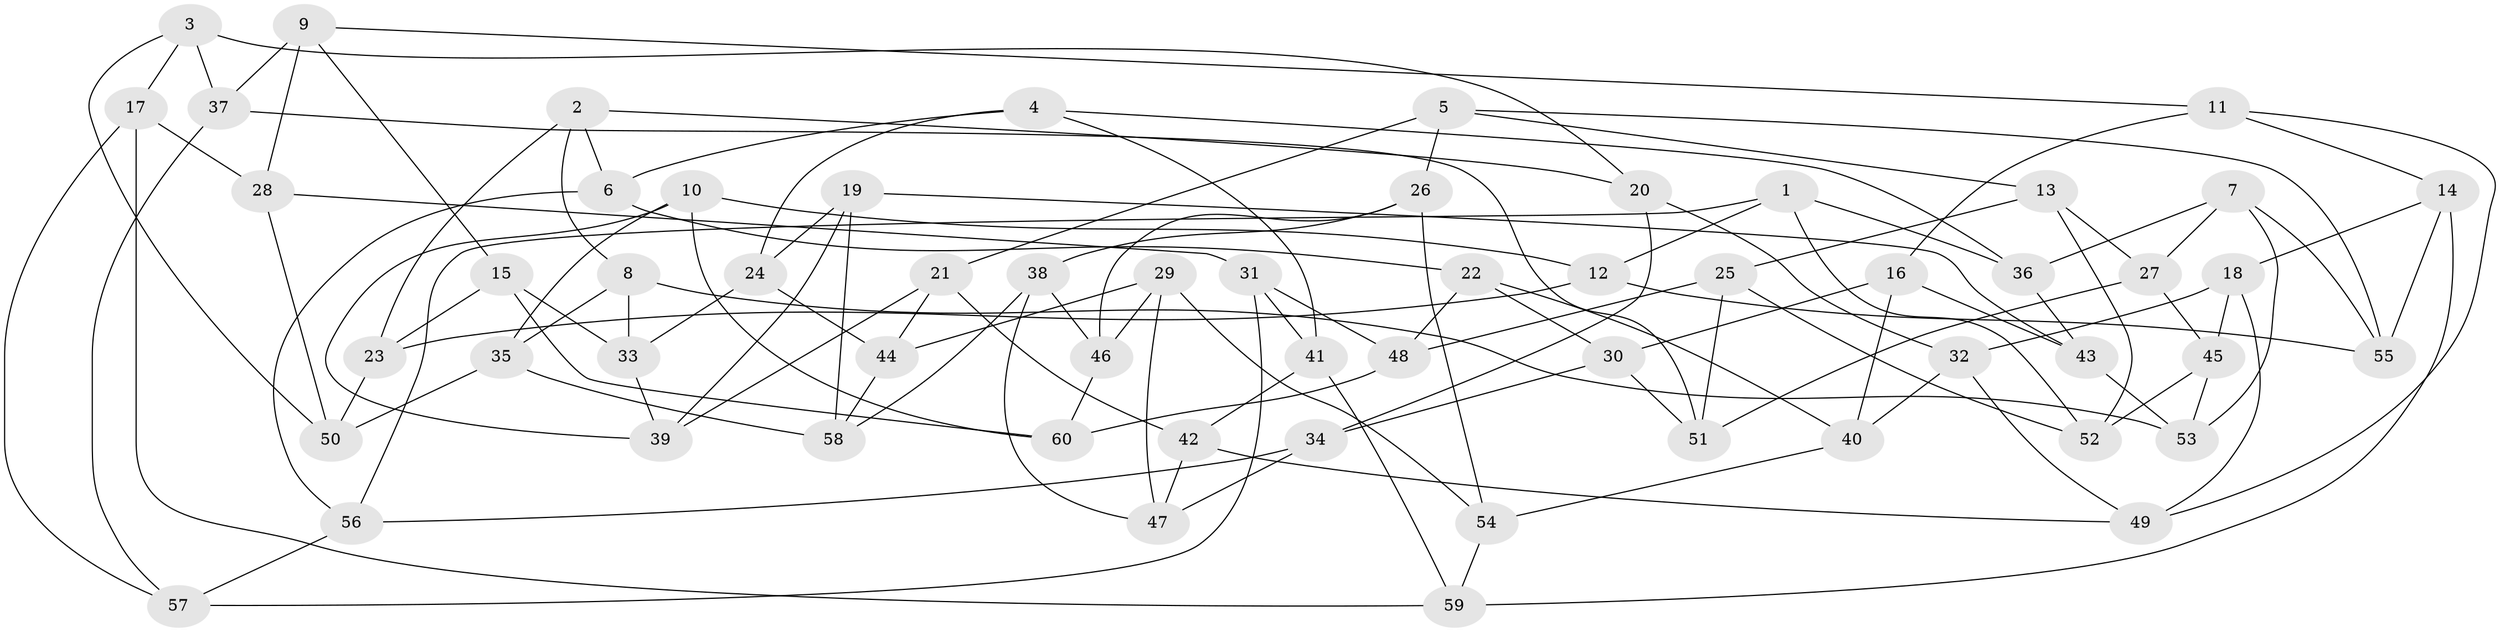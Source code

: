 // Generated by graph-tools (version 1.1) at 2025/11/02/27/25 16:11:51]
// undirected, 60 vertices, 120 edges
graph export_dot {
graph [start="1"]
  node [color=gray90,style=filled];
  1;
  2;
  3;
  4;
  5;
  6;
  7;
  8;
  9;
  10;
  11;
  12;
  13;
  14;
  15;
  16;
  17;
  18;
  19;
  20;
  21;
  22;
  23;
  24;
  25;
  26;
  27;
  28;
  29;
  30;
  31;
  32;
  33;
  34;
  35;
  36;
  37;
  38;
  39;
  40;
  41;
  42;
  43;
  44;
  45;
  46;
  47;
  48;
  49;
  50;
  51;
  52;
  53;
  54;
  55;
  56;
  57;
  58;
  59;
  60;
  1 -- 12;
  1 -- 36;
  1 -- 52;
  1 -- 56;
  2 -- 23;
  2 -- 6;
  2 -- 8;
  2 -- 20;
  3 -- 20;
  3 -- 17;
  3 -- 37;
  3 -- 50;
  4 -- 36;
  4 -- 24;
  4 -- 41;
  4 -- 6;
  5 -- 13;
  5 -- 55;
  5 -- 26;
  5 -- 21;
  6 -- 56;
  6 -- 22;
  7 -- 55;
  7 -- 36;
  7 -- 27;
  7 -- 53;
  8 -- 35;
  8 -- 33;
  8 -- 53;
  9 -- 28;
  9 -- 37;
  9 -- 11;
  9 -- 15;
  10 -- 39;
  10 -- 12;
  10 -- 60;
  10 -- 35;
  11 -- 14;
  11 -- 49;
  11 -- 16;
  12 -- 23;
  12 -- 55;
  13 -- 25;
  13 -- 27;
  13 -- 52;
  14 -- 55;
  14 -- 18;
  14 -- 59;
  15 -- 60;
  15 -- 23;
  15 -- 33;
  16 -- 30;
  16 -- 43;
  16 -- 40;
  17 -- 59;
  17 -- 28;
  17 -- 57;
  18 -- 45;
  18 -- 49;
  18 -- 32;
  19 -- 43;
  19 -- 24;
  19 -- 39;
  19 -- 58;
  20 -- 32;
  20 -- 34;
  21 -- 44;
  21 -- 39;
  21 -- 42;
  22 -- 48;
  22 -- 40;
  22 -- 30;
  23 -- 50;
  24 -- 33;
  24 -- 44;
  25 -- 48;
  25 -- 52;
  25 -- 51;
  26 -- 54;
  26 -- 38;
  26 -- 46;
  27 -- 45;
  27 -- 51;
  28 -- 31;
  28 -- 50;
  29 -- 44;
  29 -- 54;
  29 -- 47;
  29 -- 46;
  30 -- 34;
  30 -- 51;
  31 -- 57;
  31 -- 41;
  31 -- 48;
  32 -- 40;
  32 -- 49;
  33 -- 39;
  34 -- 56;
  34 -- 47;
  35 -- 50;
  35 -- 58;
  36 -- 43;
  37 -- 51;
  37 -- 57;
  38 -- 46;
  38 -- 58;
  38 -- 47;
  40 -- 54;
  41 -- 42;
  41 -- 59;
  42 -- 49;
  42 -- 47;
  43 -- 53;
  44 -- 58;
  45 -- 52;
  45 -- 53;
  46 -- 60;
  48 -- 60;
  54 -- 59;
  56 -- 57;
}
